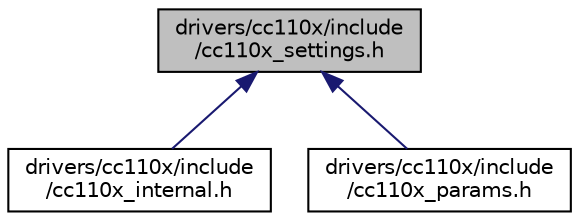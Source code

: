 digraph "drivers/cc110x/include/cc110x_settings.h"
{
 // LATEX_PDF_SIZE
  edge [fontname="Helvetica",fontsize="10",labelfontname="Helvetica",labelfontsize="10"];
  node [fontname="Helvetica",fontsize="10",shape=record];
  Node1 [label="drivers/cc110x/include\l/cc110x_settings.h",height=0.2,width=0.4,color="black", fillcolor="grey75", style="filled", fontcolor="black",tooltip="Default settings of the TI CC1100/CC1101 transceiver."];
  Node1 -> Node2 [dir="back",color="midnightblue",fontsize="10",style="solid",fontname="Helvetica"];
  Node2 [label="drivers/cc110x/include\l/cc110x_internal.h",height=0.2,width=0.4,color="black", fillcolor="white", style="filled",URL="$cc110x__internal_8h.html",tooltip="Internal functions of the CC110x transceiver driver."];
  Node1 -> Node3 [dir="back",color="midnightblue",fontsize="10",style="solid",fontname="Helvetica"];
  Node3 [label="drivers/cc110x/include\l/cc110x_params.h",height=0.2,width=0.4,color="black", fillcolor="white", style="filled",URL="$cc110x__params_8h.html",tooltip="cc110x board specific configuration"];
}
